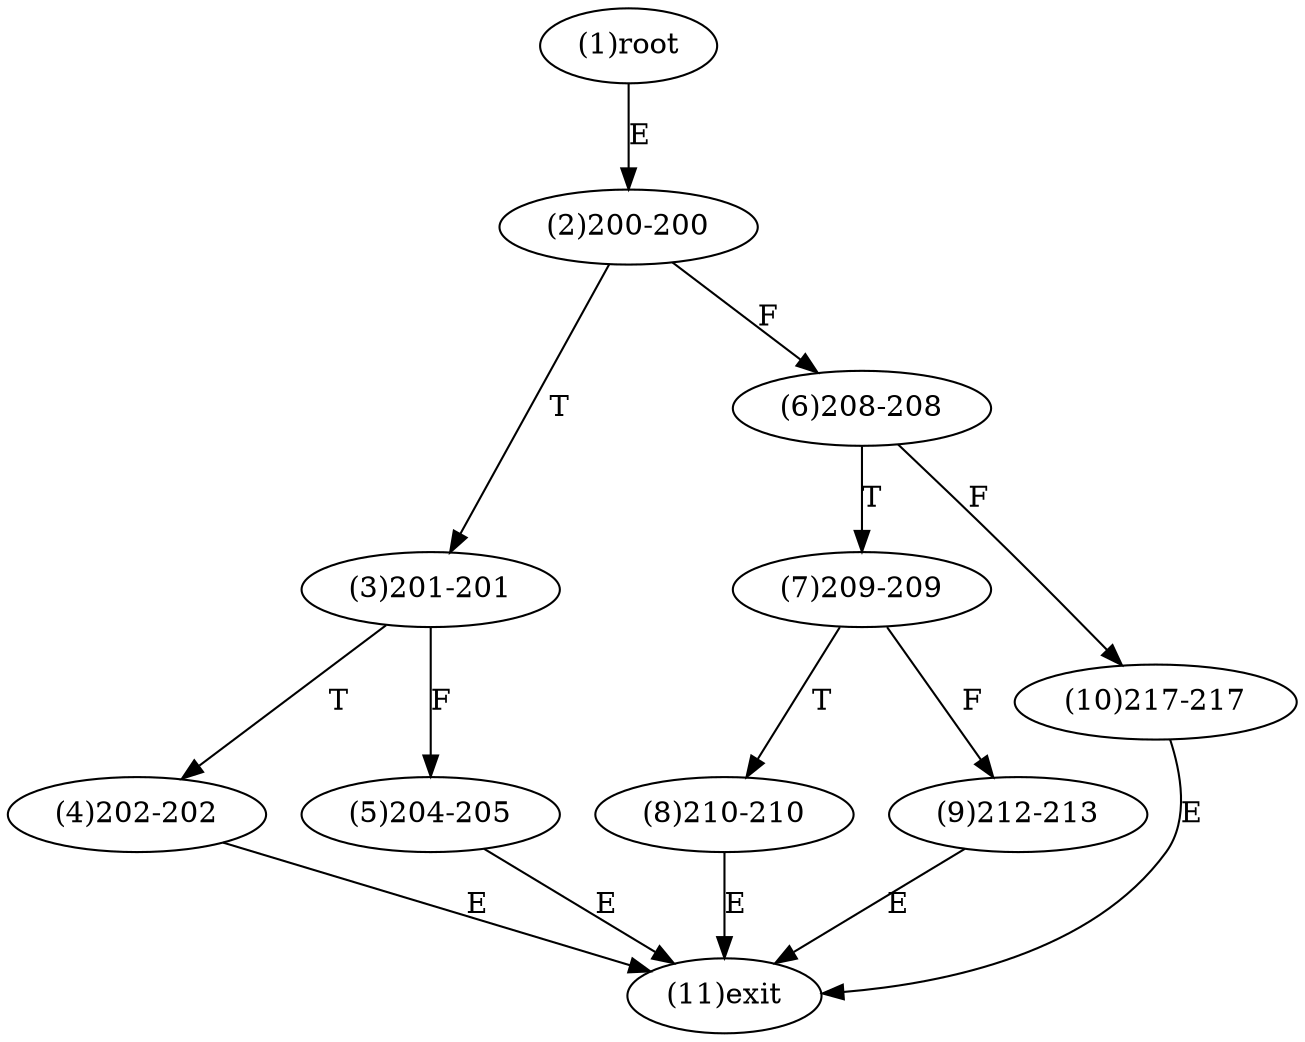 digraph "" { 
1[ label="(1)root"];
2[ label="(2)200-200"];
3[ label="(3)201-201"];
4[ label="(4)202-202"];
5[ label="(5)204-205"];
6[ label="(6)208-208"];
7[ label="(7)209-209"];
8[ label="(8)210-210"];
9[ label="(9)212-213"];
10[ label="(10)217-217"];
11[ label="(11)exit"];
1->2[ label="E"];
2->6[ label="F"];
2->3[ label="T"];
3->5[ label="F"];
3->4[ label="T"];
4->11[ label="E"];
5->11[ label="E"];
6->10[ label="F"];
6->7[ label="T"];
7->9[ label="F"];
7->8[ label="T"];
8->11[ label="E"];
9->11[ label="E"];
10->11[ label="E"];
}